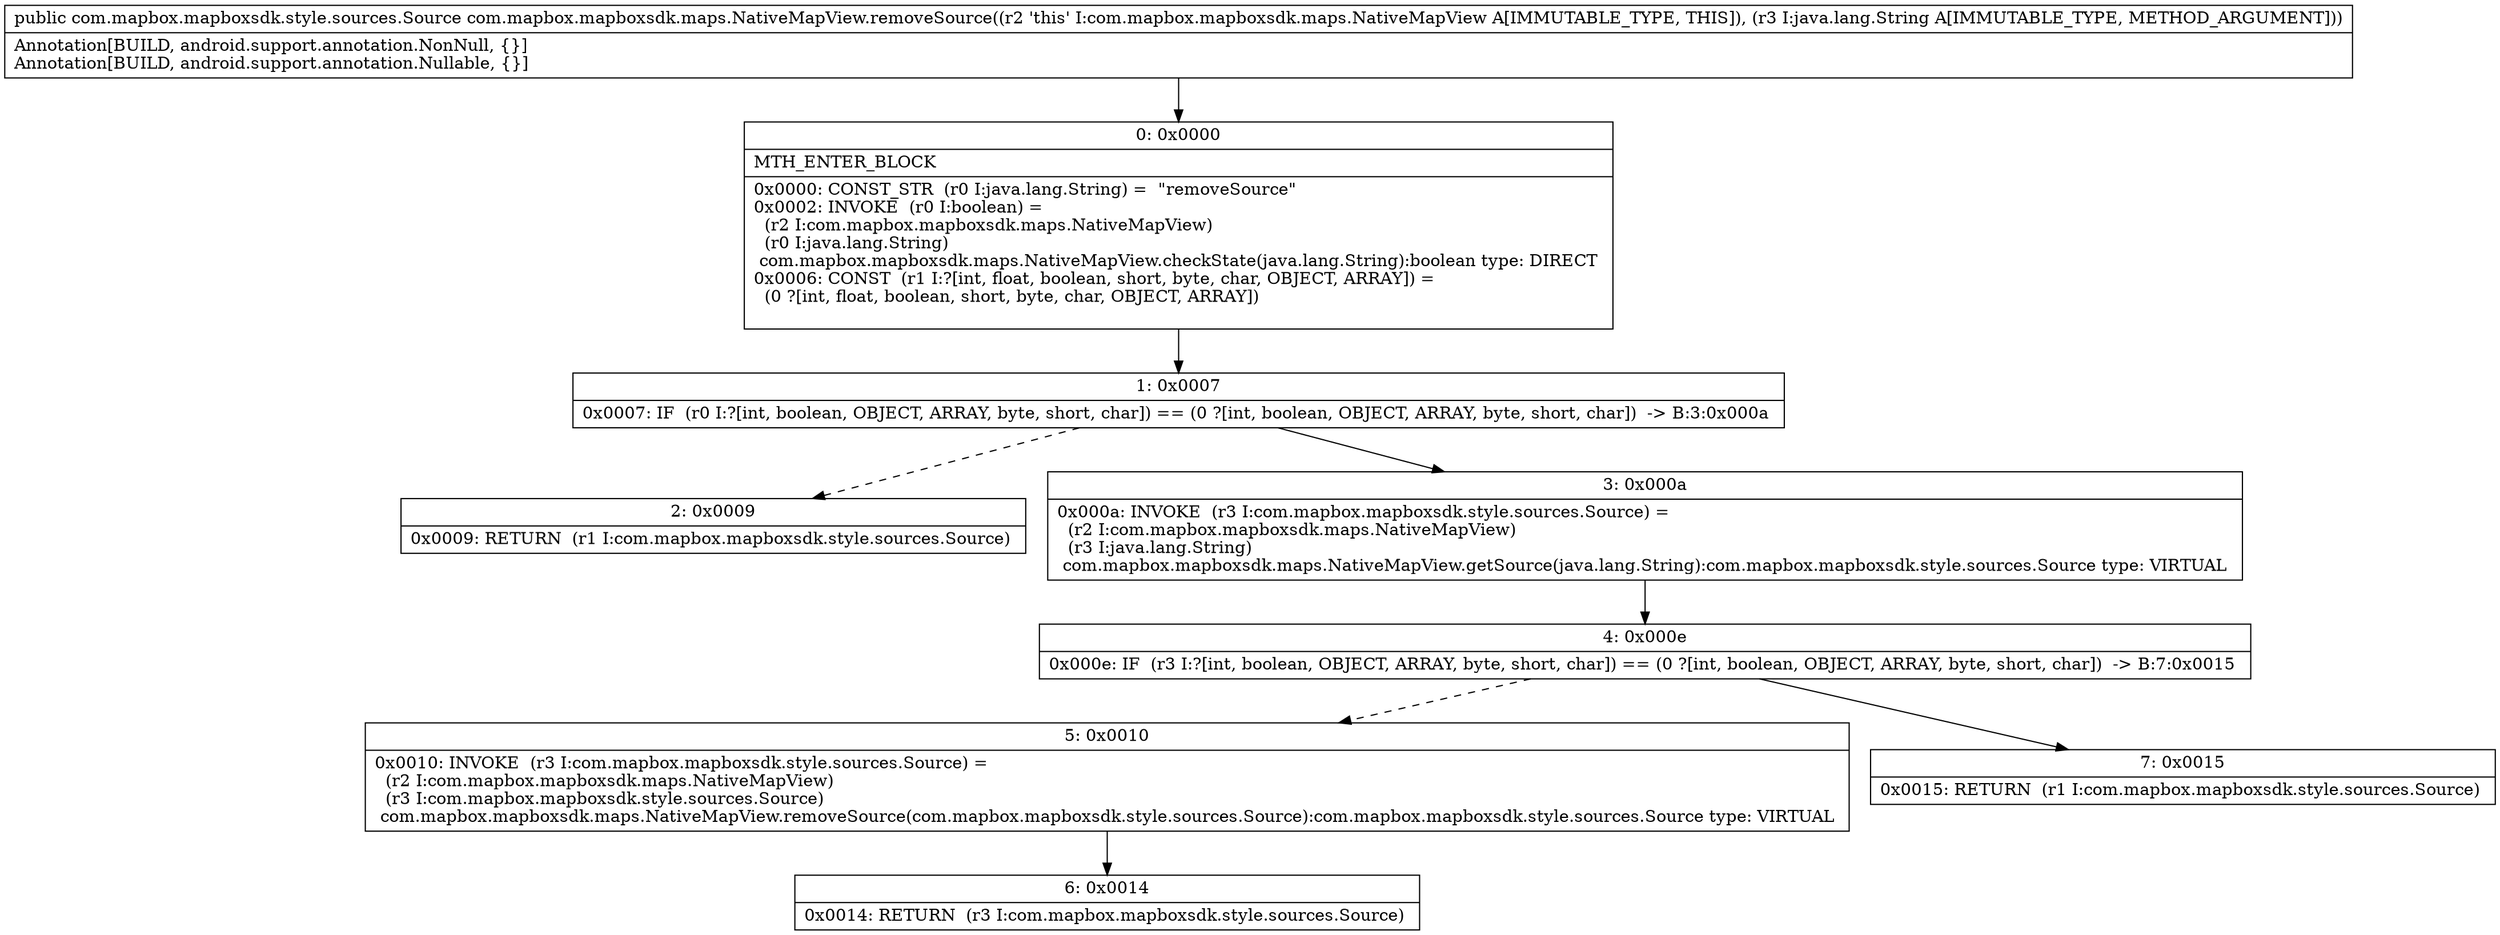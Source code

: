digraph "CFG forcom.mapbox.mapboxsdk.maps.NativeMapView.removeSource(Ljava\/lang\/String;)Lcom\/mapbox\/mapboxsdk\/style\/sources\/Source;" {
Node_0 [shape=record,label="{0\:\ 0x0000|MTH_ENTER_BLOCK\l|0x0000: CONST_STR  (r0 I:java.lang.String) =  \"removeSource\" \l0x0002: INVOKE  (r0 I:boolean) = \l  (r2 I:com.mapbox.mapboxsdk.maps.NativeMapView)\l  (r0 I:java.lang.String)\l com.mapbox.mapboxsdk.maps.NativeMapView.checkState(java.lang.String):boolean type: DIRECT \l0x0006: CONST  (r1 I:?[int, float, boolean, short, byte, char, OBJECT, ARRAY]) = \l  (0 ?[int, float, boolean, short, byte, char, OBJECT, ARRAY])\l \l}"];
Node_1 [shape=record,label="{1\:\ 0x0007|0x0007: IF  (r0 I:?[int, boolean, OBJECT, ARRAY, byte, short, char]) == (0 ?[int, boolean, OBJECT, ARRAY, byte, short, char])  \-\> B:3:0x000a \l}"];
Node_2 [shape=record,label="{2\:\ 0x0009|0x0009: RETURN  (r1 I:com.mapbox.mapboxsdk.style.sources.Source) \l}"];
Node_3 [shape=record,label="{3\:\ 0x000a|0x000a: INVOKE  (r3 I:com.mapbox.mapboxsdk.style.sources.Source) = \l  (r2 I:com.mapbox.mapboxsdk.maps.NativeMapView)\l  (r3 I:java.lang.String)\l com.mapbox.mapboxsdk.maps.NativeMapView.getSource(java.lang.String):com.mapbox.mapboxsdk.style.sources.Source type: VIRTUAL \l}"];
Node_4 [shape=record,label="{4\:\ 0x000e|0x000e: IF  (r3 I:?[int, boolean, OBJECT, ARRAY, byte, short, char]) == (0 ?[int, boolean, OBJECT, ARRAY, byte, short, char])  \-\> B:7:0x0015 \l}"];
Node_5 [shape=record,label="{5\:\ 0x0010|0x0010: INVOKE  (r3 I:com.mapbox.mapboxsdk.style.sources.Source) = \l  (r2 I:com.mapbox.mapboxsdk.maps.NativeMapView)\l  (r3 I:com.mapbox.mapboxsdk.style.sources.Source)\l com.mapbox.mapboxsdk.maps.NativeMapView.removeSource(com.mapbox.mapboxsdk.style.sources.Source):com.mapbox.mapboxsdk.style.sources.Source type: VIRTUAL \l}"];
Node_6 [shape=record,label="{6\:\ 0x0014|0x0014: RETURN  (r3 I:com.mapbox.mapboxsdk.style.sources.Source) \l}"];
Node_7 [shape=record,label="{7\:\ 0x0015|0x0015: RETURN  (r1 I:com.mapbox.mapboxsdk.style.sources.Source) \l}"];
MethodNode[shape=record,label="{public com.mapbox.mapboxsdk.style.sources.Source com.mapbox.mapboxsdk.maps.NativeMapView.removeSource((r2 'this' I:com.mapbox.mapboxsdk.maps.NativeMapView A[IMMUTABLE_TYPE, THIS]), (r3 I:java.lang.String A[IMMUTABLE_TYPE, METHOD_ARGUMENT]))  | Annotation[BUILD, android.support.annotation.NonNull, \{\}]\lAnnotation[BUILD, android.support.annotation.Nullable, \{\}]\l}"];
MethodNode -> Node_0;
Node_0 -> Node_1;
Node_1 -> Node_2[style=dashed];
Node_1 -> Node_3;
Node_3 -> Node_4;
Node_4 -> Node_5[style=dashed];
Node_4 -> Node_7;
Node_5 -> Node_6;
}

